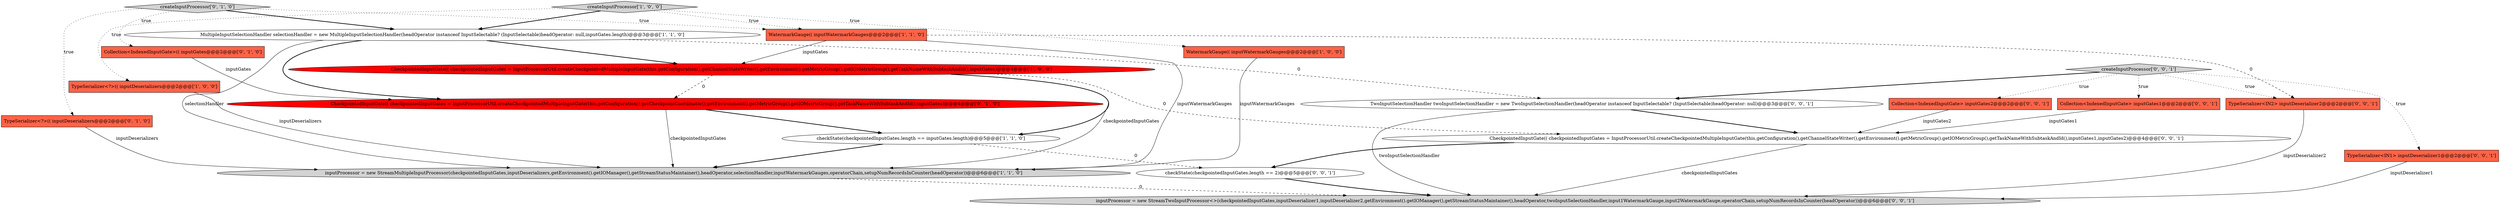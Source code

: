 digraph {
2 [style = filled, label = "MultipleInputSelectionHandler selectionHandler = new MultipleInputSelectionHandler(headOperator instanceof InputSelectable? (InputSelectable)headOperator: null,inputGates.length)@@@3@@@['1', '1', '0']", fillcolor = white, shape = ellipse image = "AAA0AAABBB1BBB"];
3 [style = filled, label = "WatermarkGauge(( inputWatermarkGauges@@@2@@@['1', '1', '0']", fillcolor = tomato, shape = box image = "AAA0AAABBB1BBB"];
1 [style = filled, label = "WatermarkGauge(( inputWatermarkGauges@@@2@@@['1', '0', '0']", fillcolor = tomato, shape = box image = "AAA0AAABBB1BBB"];
15 [style = filled, label = "checkState(checkpointedInputGates.length == 2)@@@5@@@['0', '0', '1']", fillcolor = white, shape = ellipse image = "AAA0AAABBB3BBB"];
0 [style = filled, label = "TypeSerializer<?>(( inputDeserializers@@@2@@@['1', '0', '0']", fillcolor = tomato, shape = box image = "AAA0AAABBB1BBB"];
4 [style = filled, label = "checkState(checkpointedInputGates.length == inputGates.length)@@@5@@@['1', '1', '0']", fillcolor = white, shape = ellipse image = "AAA0AAABBB1BBB"];
6 [style = filled, label = "createInputProcessor['1', '0', '0']", fillcolor = lightgray, shape = diamond image = "AAA0AAABBB1BBB"];
14 [style = filled, label = "Collection<IndexedInputGate> inputGates1@@@2@@@['0', '0', '1']", fillcolor = tomato, shape = box image = "AAA0AAABBB3BBB"];
8 [style = filled, label = "TypeSerializer<?>(( inputDeserializers@@@2@@@['0', '1', '0']", fillcolor = tomato, shape = box image = "AAA0AAABBB2BBB"];
9 [style = filled, label = "createInputProcessor['0', '1', '0']", fillcolor = lightgray, shape = diamond image = "AAA0AAABBB2BBB"];
16 [style = filled, label = "Collection<IndexedInputGate> inputGates2@@@2@@@['0', '0', '1']", fillcolor = tomato, shape = box image = "AAA0AAABBB3BBB"];
19 [style = filled, label = "TypeSerializer<IN2> inputDeserializer2@@@2@@@['0', '0', '1']", fillcolor = tomato, shape = box image = "AAA0AAABBB3BBB"];
7 [style = filled, label = "CheckpointedInputGate(( checkpointedInputGates = InputProcessorUtil.createCheckpointedMultipleInputGate(this,getConfiguration(),getChannelStateWriter(),getEnvironment().getMetricGroup().getIOMetricGroup(),getTaskNameWithSubtaskAndId(),inputGates)@@@4@@@['1', '0', '0']", fillcolor = red, shape = ellipse image = "AAA1AAABBB1BBB"];
18 [style = filled, label = "CheckpointedInputGate(( checkpointedInputGates = InputProcessorUtil.createCheckpointedMultipleInputGate(this,getConfiguration(),getChannelStateWriter(),getEnvironment().getMetricGroup().getIOMetricGroup(),getTaskNameWithSubtaskAndId(),inputGates1,inputGates2)@@@4@@@['0', '0', '1']", fillcolor = white, shape = ellipse image = "AAA0AAABBB3BBB"];
5 [style = filled, label = "inputProcessor = new StreamMultipleInputProcessor(checkpointedInputGates,inputDeserializers,getEnvironment().getIOManager(),getStreamStatusMaintainer(),headOperator,selectionHandler,inputWatermarkGauges,operatorChain,setupNumRecordsInCounter(headOperator))@@@6@@@['1', '1', '0']", fillcolor = lightgray, shape = ellipse image = "AAA0AAABBB1BBB"];
13 [style = filled, label = "createInputProcessor['0', '0', '1']", fillcolor = lightgray, shape = diamond image = "AAA0AAABBB3BBB"];
11 [style = filled, label = "CheckpointedInputGate(( checkpointedInputGates = InputProcessorUtil.createCheckpointedMultipleInputGate(this,getConfiguration(),getCheckpointCoordinator(),getEnvironment().getMetricGroup().getIOMetricGroup(),getTaskNameWithSubtaskAndId(),inputGates)@@@4@@@['0', '1', '0']", fillcolor = red, shape = ellipse image = "AAA1AAABBB2BBB"];
10 [style = filled, label = "Collection<IndexedInputGate>(( inputGates@@@2@@@['0', '1', '0']", fillcolor = tomato, shape = box image = "AAA0AAABBB2BBB"];
17 [style = filled, label = "TypeSerializer<IN1> inputDeserializer1@@@2@@@['0', '0', '1']", fillcolor = tomato, shape = box image = "AAA0AAABBB3BBB"];
12 [style = filled, label = "inputProcessor = new StreamTwoInputProcessor<>(checkpointedInputGates,inputDeserializer1,inputDeserializer2,getEnvironment().getIOManager(),getStreamStatusMaintainer(),headOperator,twoInputSelectionHandler,input1WatermarkGauge,input2WatermarkGauge,operatorChain,setupNumRecordsInCounter(headOperator))@@@6@@@['0', '0', '1']", fillcolor = lightgray, shape = ellipse image = "AAA0AAABBB3BBB"];
20 [style = filled, label = "TwoInputSelectionHandler twoInputSelectionHandler = new TwoInputSelectionHandler(headOperator instanceof InputSelectable? (InputSelectable)headOperator: null)@@@3@@@['0', '0', '1']", fillcolor = white, shape = ellipse image = "AAA0AAABBB3BBB"];
13->16 [style = dotted, label="true"];
13->17 [style = dotted, label="true"];
5->12 [style = dashed, label="0"];
2->20 [style = dashed, label="0"];
11->5 [style = solid, label="checkpointedInputGates"];
7->18 [style = dashed, label="0"];
3->7 [style = solid, label="inputGates"];
9->2 [style = bold, label=""];
14->18 [style = solid, label="inputGates1"];
17->12 [style = solid, label="inputDeserializer1"];
11->4 [style = bold, label=""];
18->15 [style = bold, label=""];
6->1 [style = dotted, label="true"];
7->11 [style = dashed, label="0"];
13->19 [style = dotted, label="true"];
7->4 [style = bold, label=""];
0->5 [style = solid, label="inputDeserializers"];
1->5 [style = solid, label="inputWatermarkGauges"];
8->5 [style = solid, label="inputDeserializers"];
20->12 [style = solid, label="twoInputSelectionHandler"];
3->19 [style = dashed, label="0"];
6->2 [style = bold, label=""];
9->8 [style = dotted, label="true"];
20->18 [style = bold, label=""];
2->5 [style = solid, label="selectionHandler"];
10->11 [style = solid, label="inputGates"];
18->12 [style = solid, label="checkpointedInputGates"];
16->18 [style = solid, label="inputGates2"];
4->15 [style = dashed, label="0"];
3->5 [style = solid, label="inputWatermarkGauges"];
15->12 [style = bold, label=""];
6->0 [style = dotted, label="true"];
2->7 [style = bold, label=""];
6->3 [style = dotted, label="true"];
7->5 [style = solid, label="checkpointedInputGates"];
13->14 [style = dotted, label="true"];
9->10 [style = dotted, label="true"];
4->5 [style = bold, label=""];
2->11 [style = bold, label=""];
9->3 [style = dotted, label="true"];
19->12 [style = solid, label="inputDeserializer2"];
13->20 [style = bold, label=""];
}
